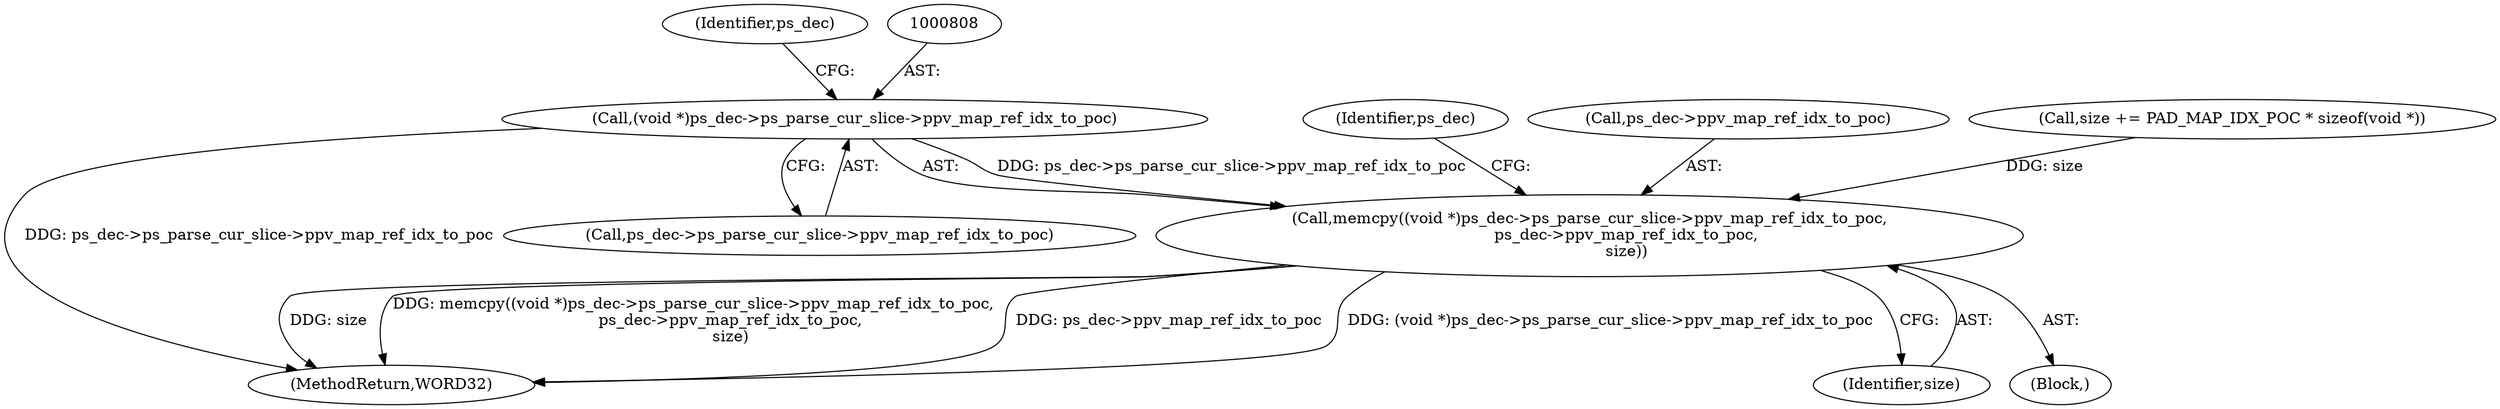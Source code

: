 digraph "0_Android_943323f1d9d3dd5c2634deb26cbe72343ca6b3db_0@pointer" {
"1000807" [label="(Call,(void *)ps_dec->ps_parse_cur_slice->ppv_map_ref_idx_to_poc)"];
"1000806" [label="(Call,memcpy((void *)ps_dec->ps_parse_cur_slice->ppv_map_ref_idx_to_poc,\n               ps_dec->ppv_map_ref_idx_to_poc,\n               size))"];
"1001224" [label="(MethodReturn,WORD32)"];
"1000806" [label="(Call,memcpy((void *)ps_dec->ps_parse_cur_slice->ppv_map_ref_idx_to_poc,\n               ps_dec->ppv_map_ref_idx_to_poc,\n               size))"];
"1000817" [label="(Identifier,size)"];
"1000822" [label="(Identifier,ps_dec)"];
"1000809" [label="(Call,ps_dec->ps_parse_cur_slice->ppv_map_ref_idx_to_poc)"];
"1000775" [label="(Block,)"];
"1000814" [label="(Call,ps_dec->ppv_map_ref_idx_to_poc)"];
"1000807" [label="(Call,(void *)ps_dec->ps_parse_cur_slice->ppv_map_ref_idx_to_poc)"];
"1000800" [label="(Call,size += PAD_MAP_IDX_POC * sizeof(void *))"];
"1000815" [label="(Identifier,ps_dec)"];
"1000807" -> "1000806"  [label="AST: "];
"1000807" -> "1000809"  [label="CFG: "];
"1000808" -> "1000807"  [label="AST: "];
"1000809" -> "1000807"  [label="AST: "];
"1000815" -> "1000807"  [label="CFG: "];
"1000807" -> "1001224"  [label="DDG: ps_dec->ps_parse_cur_slice->ppv_map_ref_idx_to_poc"];
"1000807" -> "1000806"  [label="DDG: ps_dec->ps_parse_cur_slice->ppv_map_ref_idx_to_poc"];
"1000806" -> "1000775"  [label="AST: "];
"1000806" -> "1000817"  [label="CFG: "];
"1000814" -> "1000806"  [label="AST: "];
"1000817" -> "1000806"  [label="AST: "];
"1000822" -> "1000806"  [label="CFG: "];
"1000806" -> "1001224"  [label="DDG: (void *)ps_dec->ps_parse_cur_slice->ppv_map_ref_idx_to_poc"];
"1000806" -> "1001224"  [label="DDG: size"];
"1000806" -> "1001224"  [label="DDG: memcpy((void *)ps_dec->ps_parse_cur_slice->ppv_map_ref_idx_to_poc,\n               ps_dec->ppv_map_ref_idx_to_poc,\n               size)"];
"1000806" -> "1001224"  [label="DDG: ps_dec->ppv_map_ref_idx_to_poc"];
"1000800" -> "1000806"  [label="DDG: size"];
}
